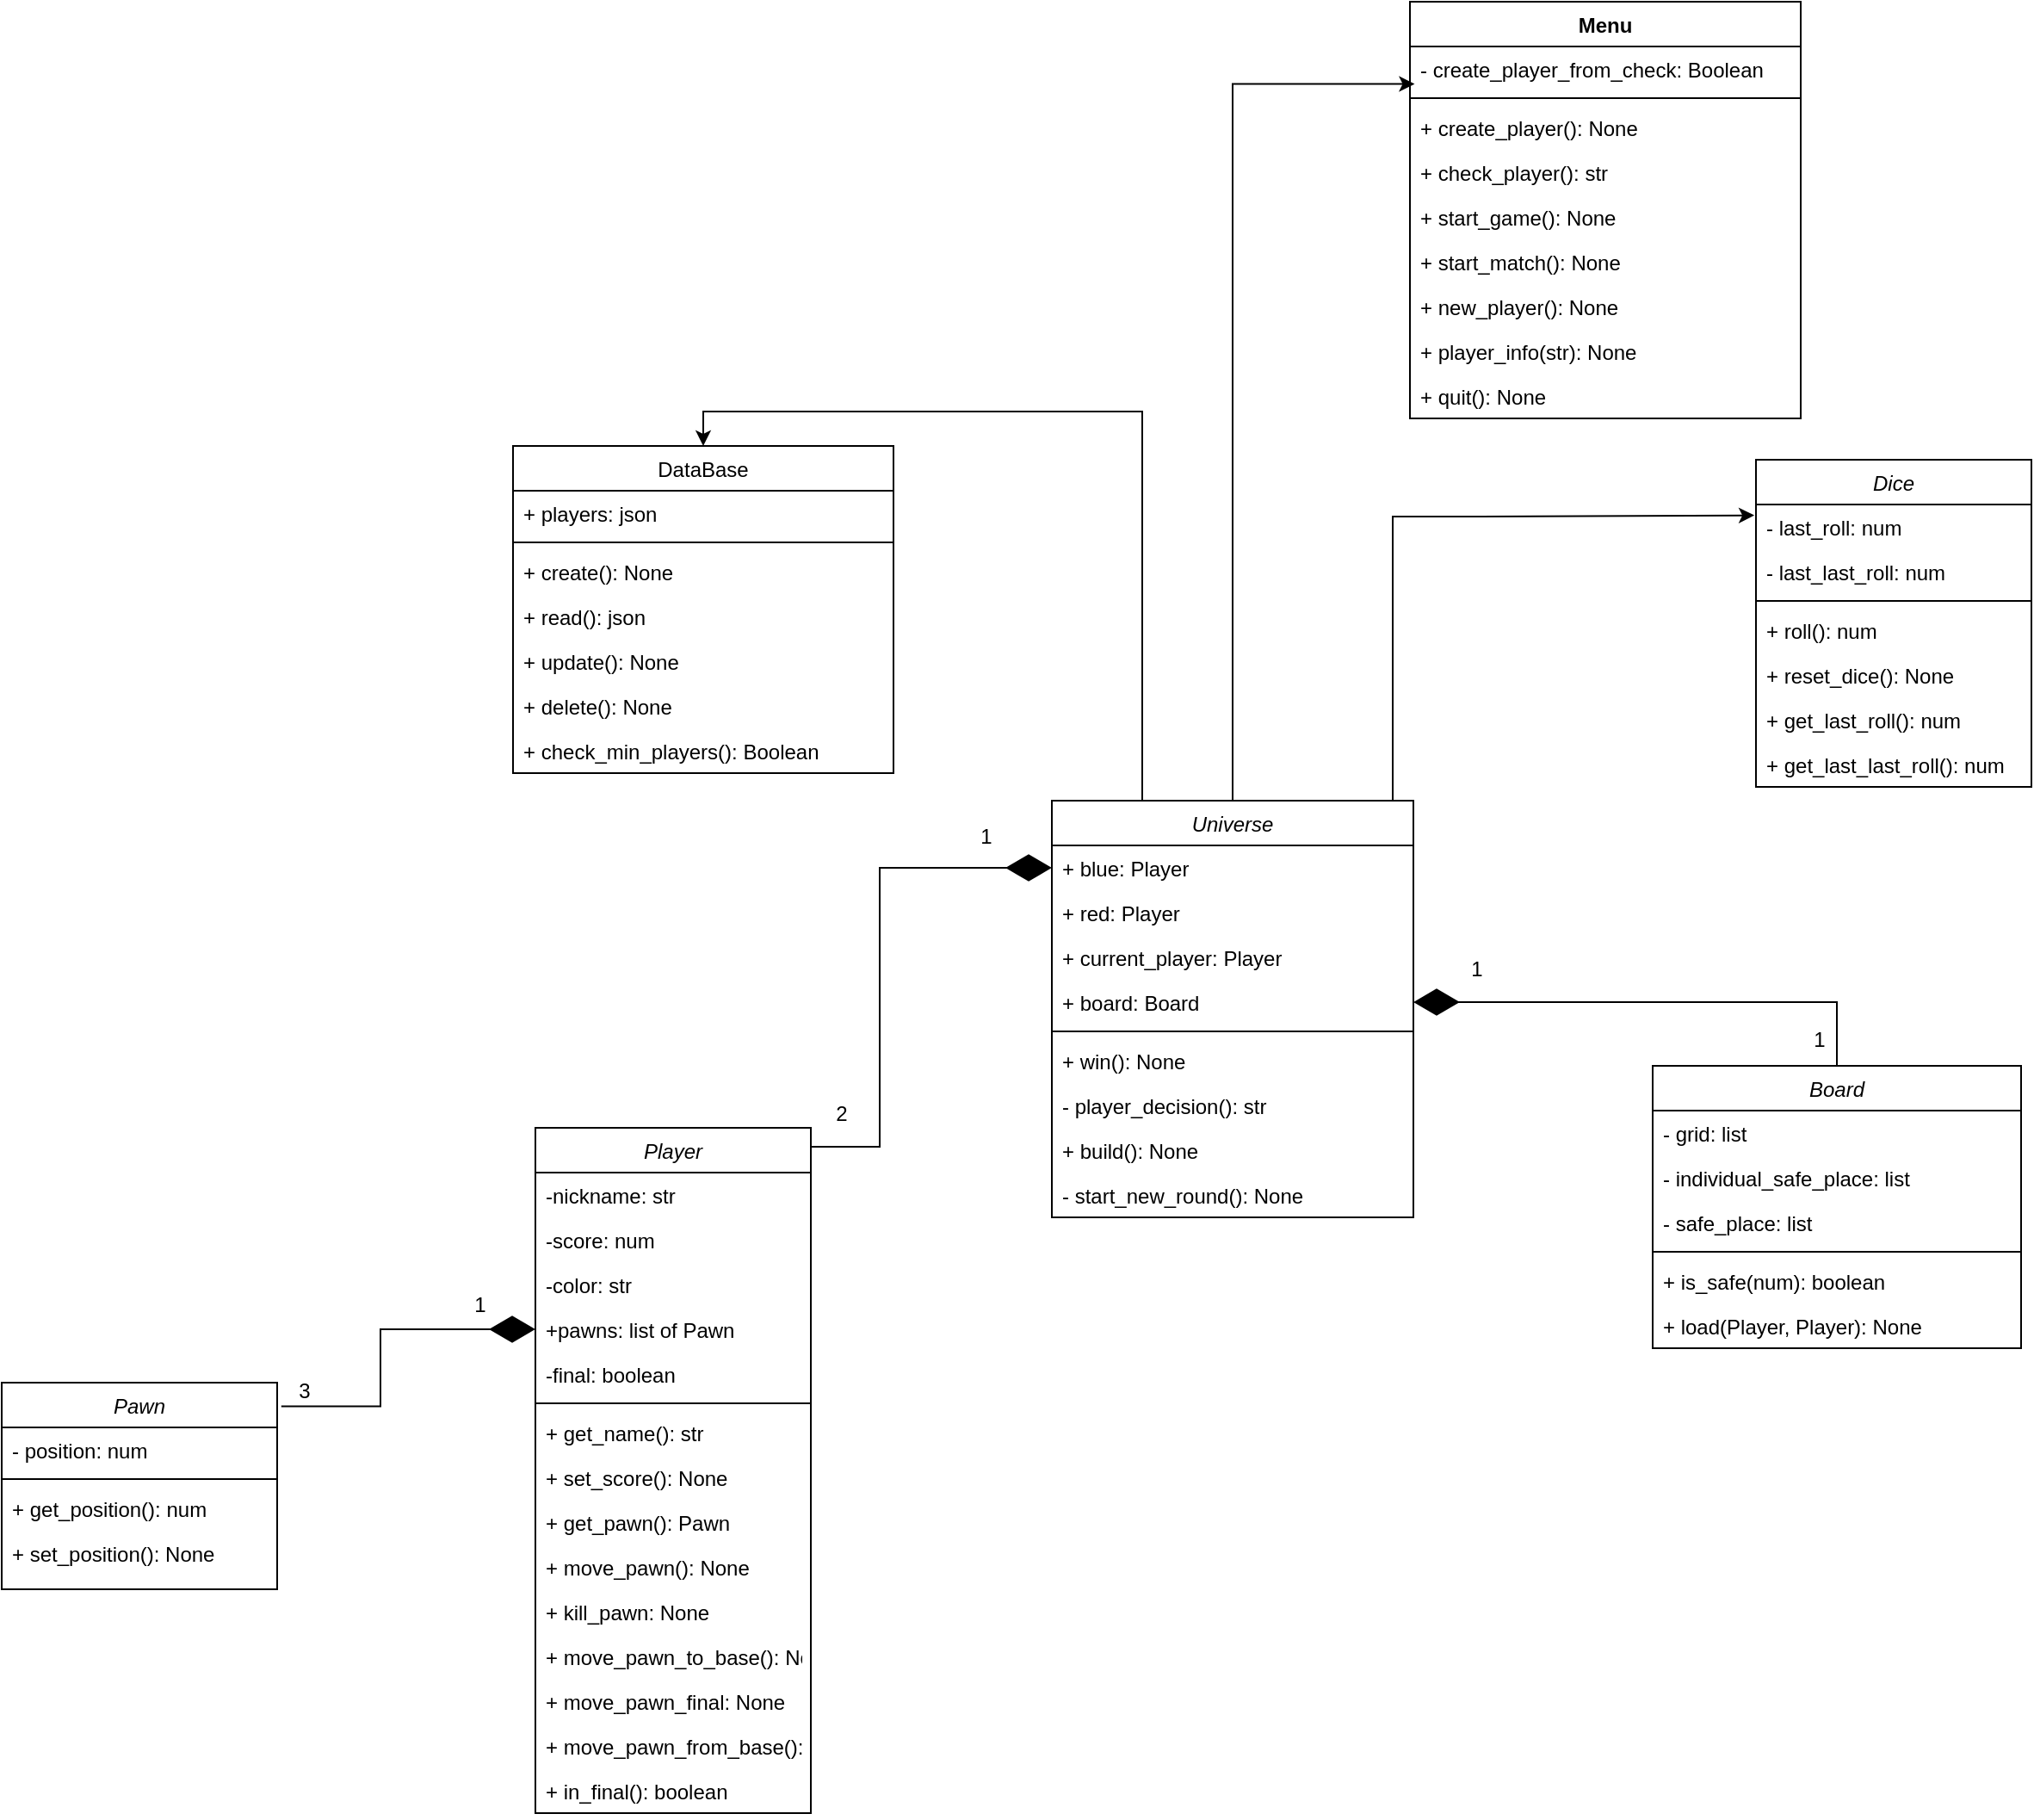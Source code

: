 <mxfile version="22.0.3" type="device">
  <diagram id="C5RBs43oDa-KdzZeNtuy" name="Page-1">
    <mxGraphModel dx="1040" dy="780" grid="0" gridSize="10" guides="1" tooltips="1" connect="1" arrows="1" fold="1" page="1" pageScale="1" pageWidth="3300" pageHeight="2339" background="none" math="0" shadow="0">
      <root>
        <mxCell id="WIyWlLk6GJQsqaUBKTNV-0" />
        <mxCell id="WIyWlLk6GJQsqaUBKTNV-1" parent="WIyWlLk6GJQsqaUBKTNV-0" />
        <mxCell id="zkfFHV4jXpPFQw0GAbJ--0" value="Player" style="swimlane;fontStyle=2;align=center;verticalAlign=top;childLayout=stackLayout;horizontal=1;startSize=26;horizontalStack=0;resizeParent=1;resizeLast=0;collapsible=1;marginBottom=0;rounded=0;shadow=0;strokeWidth=1;" parent="WIyWlLk6GJQsqaUBKTNV-1" vertex="1">
          <mxGeometry x="1450" y="1060" width="160" height="398" as="geometry">
            <mxRectangle x="230" y="140" width="160" height="26" as="alternateBounds" />
          </mxGeometry>
        </mxCell>
        <mxCell id="zkfFHV4jXpPFQw0GAbJ--1" value="-nickname: str" style="text;align=left;verticalAlign=top;spacingLeft=4;spacingRight=4;overflow=hidden;rotatable=0;points=[[0,0.5],[1,0.5]];portConstraint=eastwest;" parent="zkfFHV4jXpPFQw0GAbJ--0" vertex="1">
          <mxGeometry y="26" width="160" height="26" as="geometry" />
        </mxCell>
        <mxCell id="zkfFHV4jXpPFQw0GAbJ--2" value="-score: num" style="text;align=left;verticalAlign=top;spacingLeft=4;spacingRight=4;overflow=hidden;rotatable=0;points=[[0,0.5],[1,0.5]];portConstraint=eastwest;rounded=0;shadow=0;html=0;" parent="zkfFHV4jXpPFQw0GAbJ--0" vertex="1">
          <mxGeometry y="52" width="160" height="26" as="geometry" />
        </mxCell>
        <mxCell id="xfs9rUmkvyyORrvRMmHG-14" value="-color: str" style="text;align=left;verticalAlign=top;spacingLeft=4;spacingRight=4;overflow=hidden;rotatable=0;points=[[0,0.5],[1,0.5]];portConstraint=eastwest;" parent="zkfFHV4jXpPFQw0GAbJ--0" vertex="1">
          <mxGeometry y="78" width="160" height="26" as="geometry" />
        </mxCell>
        <mxCell id="xfs9rUmkvyyORrvRMmHG-0" value="+pawns: list of Pawn" style="text;align=left;verticalAlign=top;spacingLeft=4;spacingRight=4;overflow=hidden;rotatable=0;points=[[0,0.5],[1,0.5]];portConstraint=eastwest;rounded=0;shadow=0;html=0;" parent="zkfFHV4jXpPFQw0GAbJ--0" vertex="1">
          <mxGeometry y="104" width="160" height="26" as="geometry" />
        </mxCell>
        <mxCell id="zkfFHV4jXpPFQw0GAbJ--3" value="-final: boolean" style="text;align=left;verticalAlign=top;spacingLeft=4;spacingRight=4;overflow=hidden;rotatable=0;points=[[0,0.5],[1,0.5]];portConstraint=eastwest;rounded=0;shadow=0;html=0;" parent="zkfFHV4jXpPFQw0GAbJ--0" vertex="1">
          <mxGeometry y="130" width="160" height="26" as="geometry" />
        </mxCell>
        <mxCell id="zkfFHV4jXpPFQw0GAbJ--4" value="" style="line;html=1;strokeWidth=1;align=left;verticalAlign=middle;spacingTop=-1;spacingLeft=3;spacingRight=3;rotatable=0;labelPosition=right;points=[];portConstraint=eastwest;" parent="zkfFHV4jXpPFQw0GAbJ--0" vertex="1">
          <mxGeometry y="156" width="160" height="8" as="geometry" />
        </mxCell>
        <mxCell id="xfs9rUmkvyyORrvRMmHG-1" value="+ get_name(): str" style="text;align=left;verticalAlign=top;spacingLeft=4;spacingRight=4;overflow=hidden;rotatable=0;points=[[0,0.5],[1,0.5]];portConstraint=eastwest;" parent="zkfFHV4jXpPFQw0GAbJ--0" vertex="1">
          <mxGeometry y="164" width="160" height="26" as="geometry" />
        </mxCell>
        <mxCell id="xfs9rUmkvyyORrvRMmHG-2" value="+ set_score(): None" style="text;align=left;verticalAlign=top;spacingLeft=4;spacingRight=4;overflow=hidden;rotatable=0;points=[[0,0.5],[1,0.5]];portConstraint=eastwest;" parent="zkfFHV4jXpPFQw0GAbJ--0" vertex="1">
          <mxGeometry y="190" width="160" height="26" as="geometry" />
        </mxCell>
        <mxCell id="xfs9rUmkvyyORrvRMmHG-3" value="+ get_pawn(): Pawn" style="text;align=left;verticalAlign=top;spacingLeft=4;spacingRight=4;overflow=hidden;rotatable=0;points=[[0,0.5],[1,0.5]];portConstraint=eastwest;" parent="zkfFHV4jXpPFQw0GAbJ--0" vertex="1">
          <mxGeometry y="216" width="160" height="26" as="geometry" />
        </mxCell>
        <mxCell id="xfs9rUmkvyyORrvRMmHG-38" value="+ move_pawn(): None" style="text;align=left;verticalAlign=top;spacingLeft=4;spacingRight=4;overflow=hidden;rotatable=0;points=[[0,0.5],[1,0.5]];portConstraint=eastwest;" parent="zkfFHV4jXpPFQw0GAbJ--0" vertex="1">
          <mxGeometry y="242" width="160" height="26" as="geometry" />
        </mxCell>
        <mxCell id="xfs9rUmkvyyORrvRMmHG-89" value="+ kill_pawn: None" style="text;align=left;verticalAlign=top;spacingLeft=4;spacingRight=4;overflow=hidden;rotatable=0;points=[[0,0.5],[1,0.5]];portConstraint=eastwest;" parent="zkfFHV4jXpPFQw0GAbJ--0" vertex="1">
          <mxGeometry y="268" width="160" height="26" as="geometry" />
        </mxCell>
        <mxCell id="xfs9rUmkvyyORrvRMmHG-42" value="+ move_pawn_to_base(): None" style="text;align=left;verticalAlign=top;spacingLeft=4;spacingRight=4;overflow=hidden;rotatable=0;points=[[0,0.5],[1,0.5]];portConstraint=eastwest;" parent="zkfFHV4jXpPFQw0GAbJ--0" vertex="1">
          <mxGeometry y="294" width="160" height="26" as="geometry" />
        </mxCell>
        <mxCell id="xfs9rUmkvyyORrvRMmHG-41" value="+ move_pawn_final: None" style="text;align=left;verticalAlign=top;spacingLeft=4;spacingRight=4;overflow=hidden;rotatable=0;points=[[0,0.5],[1,0.5]];portConstraint=eastwest;" parent="zkfFHV4jXpPFQw0GAbJ--0" vertex="1">
          <mxGeometry y="320" width="160" height="26" as="geometry" />
        </mxCell>
        <mxCell id="xfs9rUmkvyyORrvRMmHG-39" value="+ move_pawn_from_base(): None" style="text;align=left;verticalAlign=top;spacingLeft=4;spacingRight=4;overflow=hidden;rotatable=0;points=[[0,0.5],[1,0.5]];portConstraint=eastwest;" parent="zkfFHV4jXpPFQw0GAbJ--0" vertex="1">
          <mxGeometry y="346" width="160" height="26" as="geometry" />
        </mxCell>
        <mxCell id="zkfFHV4jXpPFQw0GAbJ--5" value="+ in_final(): boolean" style="text;align=left;verticalAlign=top;spacingLeft=4;spacingRight=4;overflow=hidden;rotatable=0;points=[[0,0.5],[1,0.5]];portConstraint=eastwest;" parent="zkfFHV4jXpPFQw0GAbJ--0" vertex="1">
          <mxGeometry y="372" width="160" height="26" as="geometry" />
        </mxCell>
        <mxCell id="xfs9rUmkvyyORrvRMmHG-4" value="Pawn" style="swimlane;fontStyle=2;align=center;verticalAlign=top;childLayout=stackLayout;horizontal=1;startSize=26;horizontalStack=0;resizeParent=1;resizeLast=0;collapsible=1;marginBottom=0;rounded=0;shadow=0;strokeWidth=1;" parent="WIyWlLk6GJQsqaUBKTNV-1" vertex="1">
          <mxGeometry x="1140" y="1208" width="160" height="120" as="geometry">
            <mxRectangle x="230" y="140" width="160" height="26" as="alternateBounds" />
          </mxGeometry>
        </mxCell>
        <mxCell id="xfs9rUmkvyyORrvRMmHG-5" value="- position: num" style="text;align=left;verticalAlign=top;spacingLeft=4;spacingRight=4;overflow=hidden;rotatable=0;points=[[0,0.5],[1,0.5]];portConstraint=eastwest;" parent="xfs9rUmkvyyORrvRMmHG-4" vertex="1">
          <mxGeometry y="26" width="160" height="26" as="geometry" />
        </mxCell>
        <mxCell id="xfs9rUmkvyyORrvRMmHG-9" value="" style="line;html=1;strokeWidth=1;align=left;verticalAlign=middle;spacingTop=-1;spacingLeft=3;spacingRight=3;rotatable=0;labelPosition=right;points=[];portConstraint=eastwest;" parent="xfs9rUmkvyyORrvRMmHG-4" vertex="1">
          <mxGeometry y="52" width="160" height="8" as="geometry" />
        </mxCell>
        <mxCell id="xfs9rUmkvyyORrvRMmHG-10" value="+ get_position(): num" style="text;align=left;verticalAlign=top;spacingLeft=4;spacingRight=4;overflow=hidden;rotatable=0;points=[[0,0.5],[1,0.5]];portConstraint=eastwest;" parent="xfs9rUmkvyyORrvRMmHG-4" vertex="1">
          <mxGeometry y="60" width="160" height="26" as="geometry" />
        </mxCell>
        <mxCell id="xfs9rUmkvyyORrvRMmHG-23" value="+ set_position(): None" style="text;align=left;verticalAlign=top;spacingLeft=4;spacingRight=4;overflow=hidden;rotatable=0;points=[[0,0.5],[1,0.5]];portConstraint=eastwest;" parent="xfs9rUmkvyyORrvRMmHG-4" vertex="1">
          <mxGeometry y="86" width="160" height="26" as="geometry" />
        </mxCell>
        <mxCell id="xfs9rUmkvyyORrvRMmHG-17" value="Dice" style="swimlane;fontStyle=2;align=center;verticalAlign=top;childLayout=stackLayout;horizontal=1;startSize=26;horizontalStack=0;resizeParent=1;resizeLast=0;collapsible=1;marginBottom=0;rounded=0;shadow=0;strokeWidth=1;" parent="WIyWlLk6GJQsqaUBKTNV-1" vertex="1">
          <mxGeometry x="2159" y="672" width="160" height="190" as="geometry">
            <mxRectangle x="230" y="140" width="160" height="26" as="alternateBounds" />
          </mxGeometry>
        </mxCell>
        <mxCell id="xfs9rUmkvyyORrvRMmHG-19" value="- last_roll: num" style="text;align=left;verticalAlign=top;spacingLeft=4;spacingRight=4;overflow=hidden;rotatable=0;points=[[0,0.5],[1,0.5]];portConstraint=eastwest;" parent="xfs9rUmkvyyORrvRMmHG-17" vertex="1">
          <mxGeometry y="26" width="160" height="26" as="geometry" />
        </mxCell>
        <mxCell id="xfs9rUmkvyyORrvRMmHG-84" value="- last_last_roll: num" style="text;align=left;verticalAlign=top;spacingLeft=4;spacingRight=4;overflow=hidden;rotatable=0;points=[[0,0.5],[1,0.5]];portConstraint=eastwest;" parent="xfs9rUmkvyyORrvRMmHG-17" vertex="1">
          <mxGeometry y="52" width="160" height="26" as="geometry" />
        </mxCell>
        <mxCell id="xfs9rUmkvyyORrvRMmHG-20" value="" style="line;html=1;strokeWidth=1;align=left;verticalAlign=middle;spacingTop=-1;spacingLeft=3;spacingRight=3;rotatable=0;labelPosition=right;points=[];portConstraint=eastwest;" parent="xfs9rUmkvyyORrvRMmHG-17" vertex="1">
          <mxGeometry y="78" width="160" height="8" as="geometry" />
        </mxCell>
        <mxCell id="xfs9rUmkvyyORrvRMmHG-21" value="+ roll(): num" style="text;align=left;verticalAlign=top;spacingLeft=4;spacingRight=4;overflow=hidden;rotatable=0;points=[[0,0.5],[1,0.5]];portConstraint=eastwest;" parent="xfs9rUmkvyyORrvRMmHG-17" vertex="1">
          <mxGeometry y="86" width="160" height="26" as="geometry" />
        </mxCell>
        <mxCell id="xfs9rUmkvyyORrvRMmHG-85" value="+ reset_dice(): None" style="text;align=left;verticalAlign=top;spacingLeft=4;spacingRight=4;overflow=hidden;rotatable=0;points=[[0,0.5],[1,0.5]];portConstraint=eastwest;" parent="xfs9rUmkvyyORrvRMmHG-17" vertex="1">
          <mxGeometry y="112" width="160" height="26" as="geometry" />
        </mxCell>
        <mxCell id="xfs9rUmkvyyORrvRMmHG-22" value="+ get_last_roll(): num" style="text;align=left;verticalAlign=top;spacingLeft=4;spacingRight=4;overflow=hidden;rotatable=0;points=[[0,0.5],[1,0.5]];portConstraint=eastwest;" parent="xfs9rUmkvyyORrvRMmHG-17" vertex="1">
          <mxGeometry y="138" width="160" height="26" as="geometry" />
        </mxCell>
        <mxCell id="xfs9rUmkvyyORrvRMmHG-86" value="+ get_last_last_roll(): num" style="text;align=left;verticalAlign=top;spacingLeft=4;spacingRight=4;overflow=hidden;rotatable=0;points=[[0,0.5],[1,0.5]];portConstraint=eastwest;" parent="xfs9rUmkvyyORrvRMmHG-17" vertex="1">
          <mxGeometry y="164" width="160" height="26" as="geometry" />
        </mxCell>
        <mxCell id="xfs9rUmkvyyORrvRMmHG-25" value="Board" style="swimlane;fontStyle=2;align=center;verticalAlign=top;childLayout=stackLayout;horizontal=1;startSize=26;horizontalStack=0;resizeParent=1;resizeLast=0;collapsible=1;marginBottom=0;rounded=0;shadow=0;strokeWidth=1;" parent="WIyWlLk6GJQsqaUBKTNV-1" vertex="1">
          <mxGeometry x="2099" y="1024" width="214" height="164" as="geometry">
            <mxRectangle x="230" y="140" width="160" height="26" as="alternateBounds" />
          </mxGeometry>
        </mxCell>
        <mxCell id="xfs9rUmkvyyORrvRMmHG-26" value="- grid: list" style="text;align=left;verticalAlign=top;spacingLeft=4;spacingRight=4;overflow=hidden;rotatable=0;points=[[0,0.5],[1,0.5]];portConstraint=eastwest;" parent="xfs9rUmkvyyORrvRMmHG-25" vertex="1">
          <mxGeometry y="26" width="214" height="26" as="geometry" />
        </mxCell>
        <mxCell id="xfs9rUmkvyyORrvRMmHG-88" value="- individual_safe_place: list" style="text;align=left;verticalAlign=top;spacingLeft=4;spacingRight=4;overflow=hidden;rotatable=0;points=[[0,0.5],[1,0.5]];portConstraint=eastwest;" parent="xfs9rUmkvyyORrvRMmHG-25" vertex="1">
          <mxGeometry y="52" width="214" height="26" as="geometry" />
        </mxCell>
        <mxCell id="xfs9rUmkvyyORrvRMmHG-30" value="- safe_place: list" style="text;align=left;verticalAlign=top;spacingLeft=4;spacingRight=4;overflow=hidden;rotatable=0;points=[[0,0.5],[1,0.5]];portConstraint=eastwest;" parent="xfs9rUmkvyyORrvRMmHG-25" vertex="1">
          <mxGeometry y="78" width="214" height="26" as="geometry" />
        </mxCell>
        <mxCell id="xfs9rUmkvyyORrvRMmHG-27" value="" style="line;html=1;strokeWidth=1;align=left;verticalAlign=middle;spacingTop=-1;spacingLeft=3;spacingRight=3;rotatable=0;labelPosition=right;points=[];portConstraint=eastwest;" parent="xfs9rUmkvyyORrvRMmHG-25" vertex="1">
          <mxGeometry y="104" width="214" height="8" as="geometry" />
        </mxCell>
        <mxCell id="xfs9rUmkvyyORrvRMmHG-28" value="+ is_safe(num): boolean" style="text;align=left;verticalAlign=top;spacingLeft=4;spacingRight=4;overflow=hidden;rotatable=0;points=[[0,0.5],[1,0.5]];portConstraint=eastwest;" parent="xfs9rUmkvyyORrvRMmHG-25" vertex="1">
          <mxGeometry y="112" width="214" height="26" as="geometry" />
        </mxCell>
        <mxCell id="XwKsMya5kOzR7tEMV8Iv-1" value="+ load(Player, Player): None" style="text;align=left;verticalAlign=top;spacingLeft=4;spacingRight=4;overflow=hidden;rotatable=0;points=[[0,0.5],[1,0.5]];portConstraint=eastwest;" parent="xfs9rUmkvyyORrvRMmHG-25" vertex="1">
          <mxGeometry y="138" width="214" height="26" as="geometry" />
        </mxCell>
        <mxCell id="xfs9rUmkvyyORrvRMmHG-61" style="edgeStyle=orthogonalEdgeStyle;rounded=0;orthogonalLoop=1;jettySize=auto;html=1;entryX=-0.006;entryY=0.17;entryDx=0;entryDy=0;entryPerimeter=0;" parent="WIyWlLk6GJQsqaUBKTNV-1" source="xfs9rUmkvyyORrvRMmHG-43" target="xfs9rUmkvyyORrvRMmHG-17" edge="1">
          <mxGeometry relative="1" as="geometry">
            <mxPoint x="1920" y="750" as="targetPoint" />
            <Array as="points">
              <mxPoint x="1948" y="705" />
              <mxPoint x="1999" y="705" />
            </Array>
          </mxGeometry>
        </mxCell>
        <mxCell id="xfs9rUmkvyyORrvRMmHG-77" style="edgeStyle=orthogonalEdgeStyle;rounded=0;orthogonalLoop=1;jettySize=auto;html=1;exitX=0.25;exitY=0;exitDx=0;exitDy=0;entryX=0.5;entryY=0;entryDx=0;entryDy=0;" parent="WIyWlLk6GJQsqaUBKTNV-1" source="xfs9rUmkvyyORrvRMmHG-43" target="xfs9rUmkvyyORrvRMmHG-70" edge="1">
          <mxGeometry relative="1" as="geometry" />
        </mxCell>
        <mxCell id="xfs9rUmkvyyORrvRMmHG-43" value="Universe" style="swimlane;fontStyle=2;align=center;verticalAlign=top;childLayout=stackLayout;horizontal=1;startSize=26;horizontalStack=0;resizeParent=1;resizeLast=0;collapsible=1;marginBottom=0;rounded=0;shadow=0;strokeWidth=1;" parent="WIyWlLk6GJQsqaUBKTNV-1" vertex="1">
          <mxGeometry x="1750" y="870" width="210" height="242" as="geometry">
            <mxRectangle x="230" y="140" width="160" height="26" as="alternateBounds" />
          </mxGeometry>
        </mxCell>
        <mxCell id="xfs9rUmkvyyORrvRMmHG-49" value="+ blue: Player" style="text;align=left;verticalAlign=top;spacingLeft=4;spacingRight=4;overflow=hidden;rotatable=0;points=[[0,0.5],[1,0.5]];portConstraint=eastwest;" parent="xfs9rUmkvyyORrvRMmHG-43" vertex="1">
          <mxGeometry y="26" width="210" height="26" as="geometry" />
        </mxCell>
        <mxCell id="j-vnf2X-QGWiP2JokntO-2" value="+ red: Player" style="text;align=left;verticalAlign=top;spacingLeft=4;spacingRight=4;overflow=hidden;rotatable=0;points=[[0,0.5],[1,0.5]];portConstraint=eastwest;" parent="xfs9rUmkvyyORrvRMmHG-43" vertex="1">
          <mxGeometry y="52" width="210" height="26" as="geometry" />
        </mxCell>
        <mxCell id="xfs9rUmkvyyORrvRMmHG-56" value="+ current_player: Player" style="text;align=left;verticalAlign=top;spacingLeft=4;spacingRight=4;overflow=hidden;rotatable=0;points=[[0,0.5],[1,0.5]];portConstraint=eastwest;" parent="xfs9rUmkvyyORrvRMmHG-43" vertex="1">
          <mxGeometry y="78" width="210" height="26" as="geometry" />
        </mxCell>
        <mxCell id="xfs9rUmkvyyORrvRMmHG-51" value="+ board: Board" style="text;align=left;verticalAlign=top;spacingLeft=4;spacingRight=4;overflow=hidden;rotatable=0;points=[[0,0.5],[1,0.5]];portConstraint=eastwest;" parent="xfs9rUmkvyyORrvRMmHG-43" vertex="1">
          <mxGeometry y="104" width="210" height="26" as="geometry" />
        </mxCell>
        <mxCell id="xfs9rUmkvyyORrvRMmHG-44" value="" style="line;html=1;strokeWidth=1;align=left;verticalAlign=middle;spacingTop=-1;spacingLeft=3;spacingRight=3;rotatable=0;labelPosition=right;points=[];portConstraint=eastwest;" parent="xfs9rUmkvyyORrvRMmHG-43" vertex="1">
          <mxGeometry y="130" width="210" height="8" as="geometry" />
        </mxCell>
        <mxCell id="xfs9rUmkvyyORrvRMmHG-45" value="+ win(): None" style="text;align=left;verticalAlign=top;spacingLeft=4;spacingRight=4;overflow=hidden;rotatable=0;points=[[0,0.5],[1,0.5]];portConstraint=eastwest;" parent="xfs9rUmkvyyORrvRMmHG-43" vertex="1">
          <mxGeometry y="138" width="210" height="26" as="geometry" />
        </mxCell>
        <mxCell id="xfs9rUmkvyyORrvRMmHG-47" value="- player_decision(): str" style="text;align=left;verticalAlign=top;spacingLeft=4;spacingRight=4;overflow=hidden;rotatable=0;points=[[0,0.5],[1,0.5]];portConstraint=eastwest;" parent="xfs9rUmkvyyORrvRMmHG-43" vertex="1">
          <mxGeometry y="164" width="210" height="26" as="geometry" />
        </mxCell>
        <mxCell id="xfs9rUmkvyyORrvRMmHG-29" value="+ build(): None" style="text;align=left;verticalAlign=top;spacingLeft=4;spacingRight=4;overflow=hidden;rotatable=0;points=[[0,0.5],[1,0.5]];portConstraint=eastwest;" parent="xfs9rUmkvyyORrvRMmHG-43" vertex="1">
          <mxGeometry y="190" width="210" height="26" as="geometry" />
        </mxCell>
        <mxCell id="xfs9rUmkvyyORrvRMmHG-48" value="- start_new_round(): None" style="text;align=left;verticalAlign=top;spacingLeft=4;spacingRight=4;overflow=hidden;rotatable=0;points=[[0,0.5],[1,0.5]];portConstraint=eastwest;" parent="xfs9rUmkvyyORrvRMmHG-43" vertex="1">
          <mxGeometry y="216" width="210" height="26" as="geometry" />
        </mxCell>
        <mxCell id="xfs9rUmkvyyORrvRMmHG-57" value="" style="endArrow=diamondThin;endFill=1;endSize=24;html=1;rounded=0;exitX=1;exitY=0.042;exitDx=0;exitDy=0;exitPerimeter=0;entryX=0;entryY=0.5;entryDx=0;entryDy=0;edgeStyle=orthogonalEdgeStyle;" parent="WIyWlLk6GJQsqaUBKTNV-1" source="zkfFHV4jXpPFQw0GAbJ--0" target="xfs9rUmkvyyORrvRMmHG-49" edge="1">
          <mxGeometry width="160" relative="1" as="geometry">
            <mxPoint x="1550" y="1080" as="sourcePoint" />
            <mxPoint x="1710" y="1080" as="targetPoint" />
            <Array as="points">
              <mxPoint x="1650" y="1071" />
              <mxPoint x="1650" y="909" />
            </Array>
          </mxGeometry>
        </mxCell>
        <mxCell id="xfs9rUmkvyyORrvRMmHG-62" value="" style="endArrow=diamondThin;endFill=1;endSize=24;html=1;rounded=0;entryX=0;entryY=0.5;entryDx=0;entryDy=0;exitX=1.015;exitY=0.115;exitDx=0;exitDy=0;exitPerimeter=0;edgeStyle=orthogonalEdgeStyle;" parent="WIyWlLk6GJQsqaUBKTNV-1" source="xfs9rUmkvyyORrvRMmHG-4" target="xfs9rUmkvyyORrvRMmHG-0" edge="1">
          <mxGeometry width="160" relative="1" as="geometry">
            <mxPoint x="1320" y="970" as="sourcePoint" />
            <mxPoint x="1480" y="970" as="targetPoint" />
            <Array as="points">
              <mxPoint x="1360" y="1222" />
              <mxPoint x="1360" y="1177" />
            </Array>
          </mxGeometry>
        </mxCell>
        <mxCell id="xfs9rUmkvyyORrvRMmHG-69" value="" style="endArrow=diamondThin;endFill=1;endSize=24;html=1;rounded=0;exitX=0.5;exitY=0;exitDx=0;exitDy=0;entryX=1;entryY=0.5;entryDx=0;entryDy=0;edgeStyle=orthogonalEdgeStyle;" parent="WIyWlLk6GJQsqaUBKTNV-1" source="xfs9rUmkvyyORrvRMmHG-25" target="xfs9rUmkvyyORrvRMmHG-51" edge="1">
          <mxGeometry width="160" relative="1" as="geometry">
            <mxPoint x="1790" y="1140" as="sourcePoint" />
            <mxPoint x="1950" y="1140" as="targetPoint" />
          </mxGeometry>
        </mxCell>
        <mxCell id="xfs9rUmkvyyORrvRMmHG-70" value="&lt;span style=&quot;font-weight: normal;&quot;&gt;DataBase&lt;/span&gt;" style="swimlane;fontStyle=1;align=center;verticalAlign=top;childLayout=stackLayout;horizontal=1;startSize=26;horizontalStack=0;resizeParent=1;resizeParentMax=0;resizeLast=0;collapsible=1;marginBottom=0;whiteSpace=wrap;html=1;" parent="WIyWlLk6GJQsqaUBKTNV-1" vertex="1">
          <mxGeometry x="1437" y="664" width="221" height="190" as="geometry" />
        </mxCell>
        <mxCell id="xfs9rUmkvyyORrvRMmHG-71" value="+ players: json" style="text;strokeColor=none;fillColor=none;align=left;verticalAlign=top;spacingLeft=4;spacingRight=4;overflow=hidden;rotatable=0;points=[[0,0.5],[1,0.5]];portConstraint=eastwest;whiteSpace=wrap;html=1;" parent="xfs9rUmkvyyORrvRMmHG-70" vertex="1">
          <mxGeometry y="26" width="221" height="26" as="geometry" />
        </mxCell>
        <mxCell id="xfs9rUmkvyyORrvRMmHG-72" value="" style="line;strokeWidth=1;fillColor=none;align=left;verticalAlign=middle;spacingTop=-1;spacingLeft=3;spacingRight=3;rotatable=0;labelPosition=right;points=[];portConstraint=eastwest;strokeColor=inherit;" parent="xfs9rUmkvyyORrvRMmHG-70" vertex="1">
          <mxGeometry y="52" width="221" height="8" as="geometry" />
        </mxCell>
        <mxCell id="xfs9rUmkvyyORrvRMmHG-73" value="+ create(): None" style="text;strokeColor=none;fillColor=none;align=left;verticalAlign=top;spacingLeft=4;spacingRight=4;overflow=hidden;rotatable=0;points=[[0,0.5],[1,0.5]];portConstraint=eastwest;whiteSpace=wrap;html=1;" parent="xfs9rUmkvyyORrvRMmHG-70" vertex="1">
          <mxGeometry y="60" width="221" height="26" as="geometry" />
        </mxCell>
        <mxCell id="xfs9rUmkvyyORrvRMmHG-74" value="+ read(): json" style="text;strokeColor=none;fillColor=none;align=left;verticalAlign=top;spacingLeft=4;spacingRight=4;overflow=hidden;rotatable=0;points=[[0,0.5],[1,0.5]];portConstraint=eastwest;whiteSpace=wrap;html=1;" parent="xfs9rUmkvyyORrvRMmHG-70" vertex="1">
          <mxGeometry y="86" width="221" height="26" as="geometry" />
        </mxCell>
        <mxCell id="xfs9rUmkvyyORrvRMmHG-75" value="+ update(): None" style="text;strokeColor=none;fillColor=none;align=left;verticalAlign=top;spacingLeft=4;spacingRight=4;overflow=hidden;rotatable=0;points=[[0,0.5],[1,0.5]];portConstraint=eastwest;whiteSpace=wrap;html=1;" parent="xfs9rUmkvyyORrvRMmHG-70" vertex="1">
          <mxGeometry y="112" width="221" height="26" as="geometry" />
        </mxCell>
        <mxCell id="xfs9rUmkvyyORrvRMmHG-76" value="+ delete(): None" style="text;strokeColor=none;fillColor=none;align=left;verticalAlign=top;spacingLeft=4;spacingRight=4;overflow=hidden;rotatable=0;points=[[0,0.5],[1,0.5]];portConstraint=eastwest;whiteSpace=wrap;html=1;" parent="xfs9rUmkvyyORrvRMmHG-70" vertex="1">
          <mxGeometry y="138" width="221" height="26" as="geometry" />
        </mxCell>
        <mxCell id="ug9VIqQbXGbQIn7dMW6p-11" value="+ check_min_players(): Boolean" style="text;strokeColor=none;fillColor=none;align=left;verticalAlign=top;spacingLeft=4;spacingRight=4;overflow=hidden;rotatable=0;points=[[0,0.5],[1,0.5]];portConstraint=eastwest;whiteSpace=wrap;html=1;" parent="xfs9rUmkvyyORrvRMmHG-70" vertex="1">
          <mxGeometry y="164" width="221" height="26" as="geometry" />
        </mxCell>
        <mxCell id="j-vnf2X-QGWiP2JokntO-0" value="2" style="text;html=1;strokeColor=none;fillColor=none;align=center;verticalAlign=middle;whiteSpace=wrap;rounded=0;" parent="WIyWlLk6GJQsqaUBKTNV-1" vertex="1">
          <mxGeometry x="1598" y="1037" width="60" height="30" as="geometry" />
        </mxCell>
        <mxCell id="j-vnf2X-QGWiP2JokntO-3" value="3" style="text;html=1;strokeColor=none;fillColor=none;align=center;verticalAlign=middle;whiteSpace=wrap;rounded=0;" parent="WIyWlLk6GJQsqaUBKTNV-1" vertex="1">
          <mxGeometry x="1286" y="1198" width="60" height="30" as="geometry" />
        </mxCell>
        <mxCell id="j-vnf2X-QGWiP2JokntO-4" value="1" style="text;html=1;strokeColor=none;fillColor=none;align=center;verticalAlign=middle;whiteSpace=wrap;rounded=0;" parent="WIyWlLk6GJQsqaUBKTNV-1" vertex="1">
          <mxGeometry x="1682" y="876" width="60" height="30" as="geometry" />
        </mxCell>
        <mxCell id="j-vnf2X-QGWiP2JokntO-5" value="1" style="text;html=1;strokeColor=none;fillColor=none;align=center;verticalAlign=middle;whiteSpace=wrap;rounded=0;" parent="WIyWlLk6GJQsqaUBKTNV-1" vertex="1">
          <mxGeometry x="1388" y="1148" width="60" height="30" as="geometry" />
        </mxCell>
        <mxCell id="j-vnf2X-QGWiP2JokntO-6" value="1" style="text;html=1;strokeColor=none;fillColor=none;align=center;verticalAlign=middle;whiteSpace=wrap;rounded=0;" parent="WIyWlLk6GJQsqaUBKTNV-1" vertex="1">
          <mxGeometry x="2166" y="994" width="60" height="30" as="geometry" />
        </mxCell>
        <mxCell id="j-vnf2X-QGWiP2JokntO-7" value="1" style="text;html=1;strokeColor=none;fillColor=none;align=center;verticalAlign=middle;whiteSpace=wrap;rounded=0;" parent="WIyWlLk6GJQsqaUBKTNV-1" vertex="1">
          <mxGeometry x="1967" y="953" width="60" height="30" as="geometry" />
        </mxCell>
        <mxCell id="ug9VIqQbXGbQIn7dMW6p-2" value="Menu" style="swimlane;fontStyle=1;align=center;verticalAlign=top;childLayout=stackLayout;horizontal=1;startSize=26;horizontalStack=0;resizeParent=1;resizeParentMax=0;resizeLast=0;collapsible=1;marginBottom=0;whiteSpace=wrap;html=1;" parent="WIyWlLk6GJQsqaUBKTNV-1" vertex="1">
          <mxGeometry x="1958" y="406" width="227" height="242" as="geometry" />
        </mxCell>
        <mxCell id="ug9VIqQbXGbQIn7dMW6p-3" value="- create_player_from_check: Boolean" style="text;strokeColor=none;fillColor=none;align=left;verticalAlign=top;spacingLeft=4;spacingRight=4;overflow=hidden;rotatable=0;points=[[0,0.5],[1,0.5]];portConstraint=eastwest;whiteSpace=wrap;html=1;" parent="ug9VIqQbXGbQIn7dMW6p-2" vertex="1">
          <mxGeometry y="26" width="227" height="26" as="geometry" />
        </mxCell>
        <mxCell id="ug9VIqQbXGbQIn7dMW6p-4" value="" style="line;strokeWidth=1;fillColor=none;align=left;verticalAlign=middle;spacingTop=-1;spacingLeft=3;spacingRight=3;rotatable=0;labelPosition=right;points=[];portConstraint=eastwest;strokeColor=inherit;" parent="ug9VIqQbXGbQIn7dMW6p-2" vertex="1">
          <mxGeometry y="52" width="227" height="8" as="geometry" />
        </mxCell>
        <mxCell id="2SS9YVlRVUIdfF8VCsc6-0" value="+ create_player(): None" style="text;align=left;verticalAlign=top;spacingLeft=4;spacingRight=4;overflow=hidden;rotatable=0;points=[[0,0.5],[1,0.5]];portConstraint=eastwest;" parent="ug9VIqQbXGbQIn7dMW6p-2" vertex="1">
          <mxGeometry y="60" width="227" height="26" as="geometry" />
        </mxCell>
        <mxCell id="ug9VIqQbXGbQIn7dMW6p-1" value="+ check_player(): str" style="text;align=left;verticalAlign=top;spacingLeft=4;spacingRight=4;overflow=hidden;rotatable=0;points=[[0,0.5],[1,0.5]];portConstraint=eastwest;" parent="ug9VIqQbXGbQIn7dMW6p-2" vertex="1">
          <mxGeometry y="86" width="227" height="26" as="geometry" />
        </mxCell>
        <mxCell id="xfs9rUmkvyyORrvRMmHG-46" value="+ start_game(): None" style="text;align=left;verticalAlign=top;spacingLeft=4;spacingRight=4;overflow=hidden;rotatable=0;points=[[0,0.5],[1,0.5]];portConstraint=eastwest;" parent="ug9VIqQbXGbQIn7dMW6p-2" vertex="1">
          <mxGeometry y="112" width="227" height="26" as="geometry" />
        </mxCell>
        <mxCell id="ug9VIqQbXGbQIn7dMW6p-9" value="+ start_match(): None" style="text;align=left;verticalAlign=top;spacingLeft=4;spacingRight=4;overflow=hidden;rotatable=0;points=[[0,0.5],[1,0.5]];portConstraint=eastwest;" parent="ug9VIqQbXGbQIn7dMW6p-2" vertex="1">
          <mxGeometry y="138" width="227" height="26" as="geometry" />
        </mxCell>
        <mxCell id="ug9VIqQbXGbQIn7dMW6p-10" value="+ new_player(): None" style="text;align=left;verticalAlign=top;spacingLeft=4;spacingRight=4;overflow=hidden;rotatable=0;points=[[0,0.5],[1,0.5]];portConstraint=eastwest;" parent="ug9VIqQbXGbQIn7dMW6p-2" vertex="1">
          <mxGeometry y="164" width="227" height="26" as="geometry" />
        </mxCell>
        <mxCell id="xfs9rUmkvyyORrvRMmHG-53" value="+ player_info(str): None" style="text;align=left;verticalAlign=top;spacingLeft=4;spacingRight=4;overflow=hidden;rotatable=0;points=[[0,0.5],[1,0.5]];portConstraint=eastwest;" parent="ug9VIqQbXGbQIn7dMW6p-2" vertex="1">
          <mxGeometry y="190" width="227" height="26" as="geometry" />
        </mxCell>
        <mxCell id="ug9VIqQbXGbQIn7dMW6p-0" value="+ quit(): None" style="text;align=left;verticalAlign=top;spacingLeft=4;spacingRight=4;overflow=hidden;rotatable=0;points=[[0,0.5],[1,0.5]];portConstraint=eastwest;" parent="ug9VIqQbXGbQIn7dMW6p-2" vertex="1">
          <mxGeometry y="216" width="227" height="26" as="geometry" />
        </mxCell>
        <mxCell id="ug9VIqQbXGbQIn7dMW6p-7" style="edgeStyle=orthogonalEdgeStyle;rounded=0;orthogonalLoop=1;jettySize=auto;html=1;entryX=0.012;entryY=0.837;entryDx=0;entryDy=0;entryPerimeter=0;" parent="WIyWlLk6GJQsqaUBKTNV-1" source="xfs9rUmkvyyORrvRMmHG-43" target="ug9VIqQbXGbQIn7dMW6p-3" edge="1">
          <mxGeometry relative="1" as="geometry" />
        </mxCell>
      </root>
    </mxGraphModel>
  </diagram>
</mxfile>
